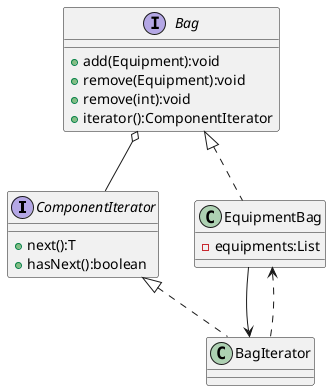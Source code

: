 @startuml iterator-pattern

interface ComponentIterator{
  + next():T
  + hasNext():boolean
}

interface Bag {
  + add(Equipment):void
  + remove(Equipment):void
  + remove(int):void
  + iterator():ComponentIterator
}

class BagIterator {

}

class EquipmentBag {
  - equipments:List
}

Bag <|.. EquipmentBag


ComponentIterator <|.. BagIterator

Bag o-- ComponentIterator

EquipmentBag --> BagIterator

EquipmentBag <.. BagIterator


@enduml